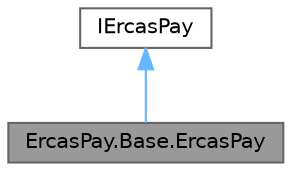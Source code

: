 digraph "ErcasPay.Base.ErcasPay"
{
 // LATEX_PDF_SIZE
  bgcolor="transparent";
  edge [fontname=Helvetica,fontsize=10,labelfontname=Helvetica,labelfontsize=10];
  node [fontname=Helvetica,fontsize=10,shape=box,height=0.2,width=0.4];
  Node1 [id="Node000001",label="ErcasPay.Base.ErcasPay",height=0.2,width=0.4,color="gray40", fillcolor="grey60", style="filled", fontcolor="black",tooltip="ErcasPay API Wrapper."];
  Node2 -> Node1 [id="edge1_Node000001_Node000002",dir="back",color="steelblue1",style="solid",tooltip=" "];
  Node2 [id="Node000002",label="IErcasPay",height=0.2,width=0.4,color="gray40", fillcolor="white", style="filled",URL="$interfaceErcasPay_1_1Base_1_1IErcasPay.html",tooltip="ErcasPay API Wrapper Interface."];
}
